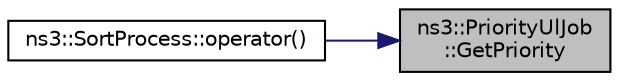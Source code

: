digraph "ns3::PriorityUlJob::GetPriority"
{
 // LATEX_PDF_SIZE
  edge [fontname="Helvetica",fontsize="10",labelfontname="Helvetica",labelfontsize="10"];
  node [fontname="Helvetica",fontsize="10",shape=record];
  rankdir="RL";
  Node1 [label="ns3::PriorityUlJob\l::GetPriority",height=0.2,width=0.4,color="black", fillcolor="grey75", style="filled", fontcolor="black",tooltip="Get priority."];
  Node1 -> Node2 [dir="back",color="midnightblue",fontsize="10",style="solid",fontname="Helvetica"];
  Node2 [label="ns3::SortProcess::operator()",height=0.2,width=0.4,color="black", fillcolor="white", style="filled",URL="$structns3_1_1_sort_process.html#ac65e51f241dc213a8e934ba6f2fba6dd",tooltip="comparison operator"];
}
